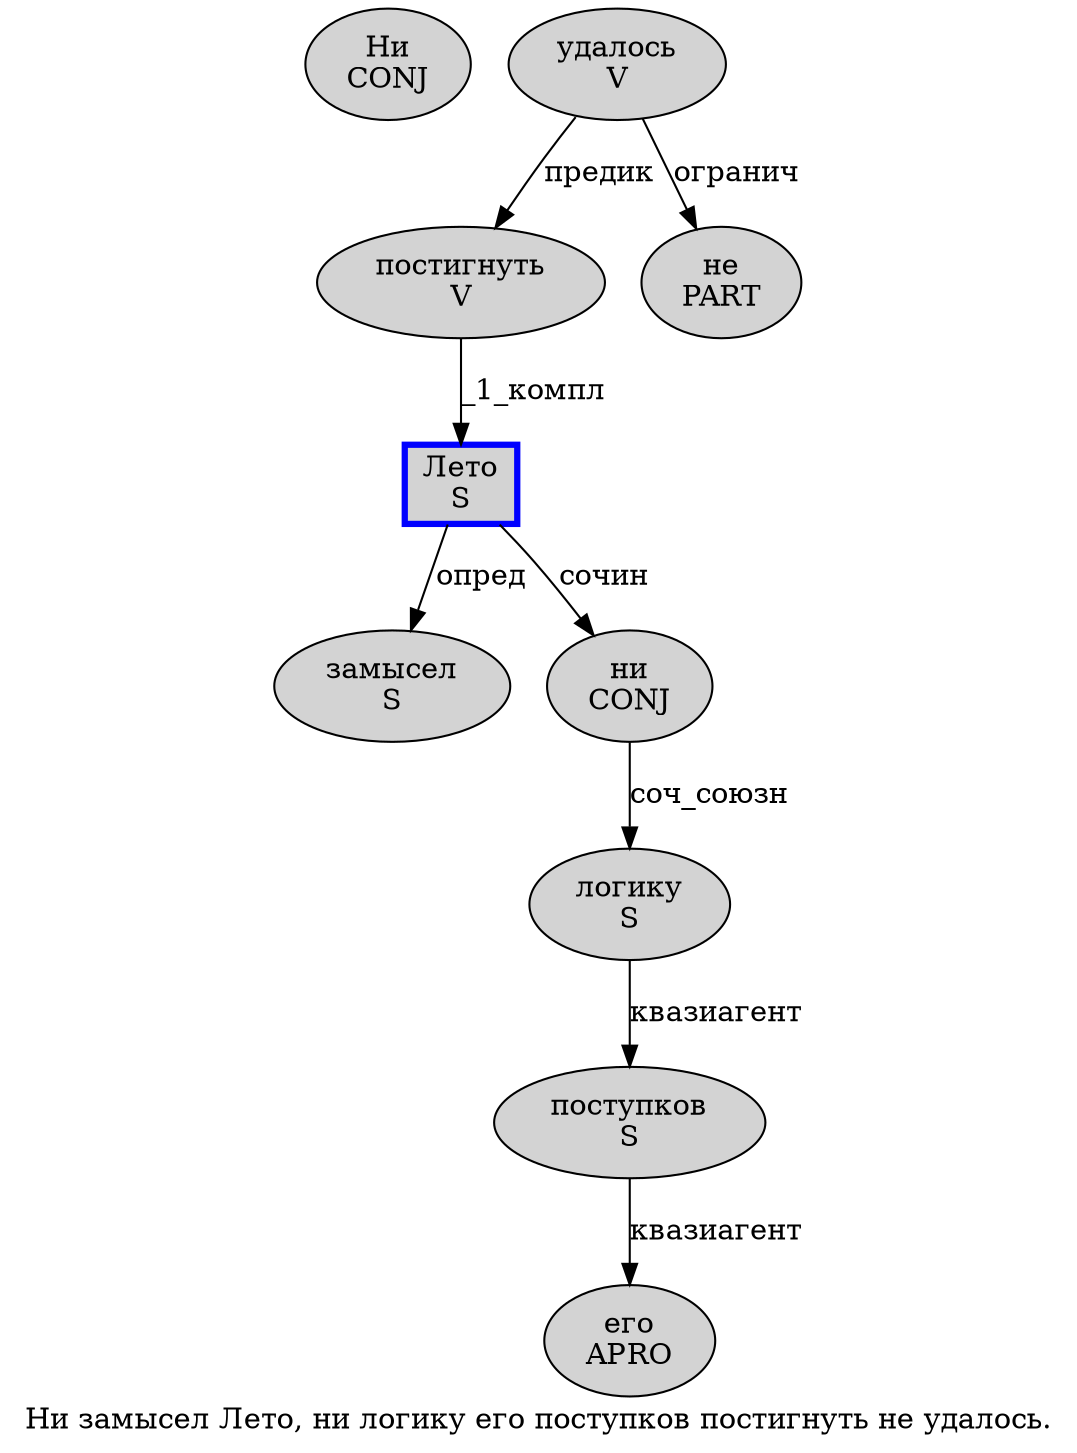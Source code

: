 digraph SENTENCE_2572 {
	graph [label="Ни замысел Лето, ни логику его поступков постигнуть не удалось."]
	node [style=filled]
		0 [label="Ни
CONJ" color="" fillcolor=lightgray penwidth=1 shape=ellipse]
		1 [label="замысел
S" color="" fillcolor=lightgray penwidth=1 shape=ellipse]
		2 [label="Лето
S" color=blue fillcolor=lightgray penwidth=3 shape=box]
		4 [label="ни
CONJ" color="" fillcolor=lightgray penwidth=1 shape=ellipse]
		5 [label="логику
S" color="" fillcolor=lightgray penwidth=1 shape=ellipse]
		6 [label="его
APRO" color="" fillcolor=lightgray penwidth=1 shape=ellipse]
		7 [label="поступков
S" color="" fillcolor=lightgray penwidth=1 shape=ellipse]
		8 [label="постигнуть
V" color="" fillcolor=lightgray penwidth=1 shape=ellipse]
		9 [label="не
PART" color="" fillcolor=lightgray penwidth=1 shape=ellipse]
		10 [label="удалось
V" color="" fillcolor=lightgray penwidth=1 shape=ellipse]
			2 -> 1 [label="опред"]
			2 -> 4 [label="сочин"]
			7 -> 6 [label="квазиагент"]
			5 -> 7 [label="квазиагент"]
			8 -> 2 [label="_1_компл"]
			10 -> 8 [label="предик"]
			10 -> 9 [label="огранич"]
			4 -> 5 [label="соч_союзн"]
}